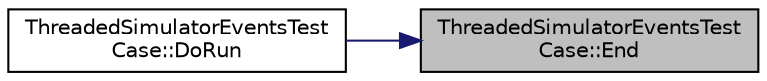 digraph "ThreadedSimulatorEventsTestCase::End"
{
 // LATEX_PDF_SIZE
  edge [fontname="Helvetica",fontsize="10",labelfontname="Helvetica",labelfontsize="10"];
  node [fontname="Helvetica",fontsize="10",shape=record];
  rankdir="RL";
  Node1 [label="ThreadedSimulatorEventsTest\lCase::End",height=0.2,width=0.4,color="black", fillcolor="grey75", style="filled", fontcolor="black",tooltip=" "];
  Node1 -> Node2 [dir="back",color="midnightblue",fontsize="10",style="solid",fontname="Helvetica"];
  Node2 [label="ThreadedSimulatorEventsTest\lCase::DoRun",height=0.2,width=0.4,color="black", fillcolor="white", style="filled",URL="$class_threaded_simulator_events_test_case.html#a77bfe7eb0320066be432673a1f07a104",tooltip="Implementation to actually run this TestCase."];
}
